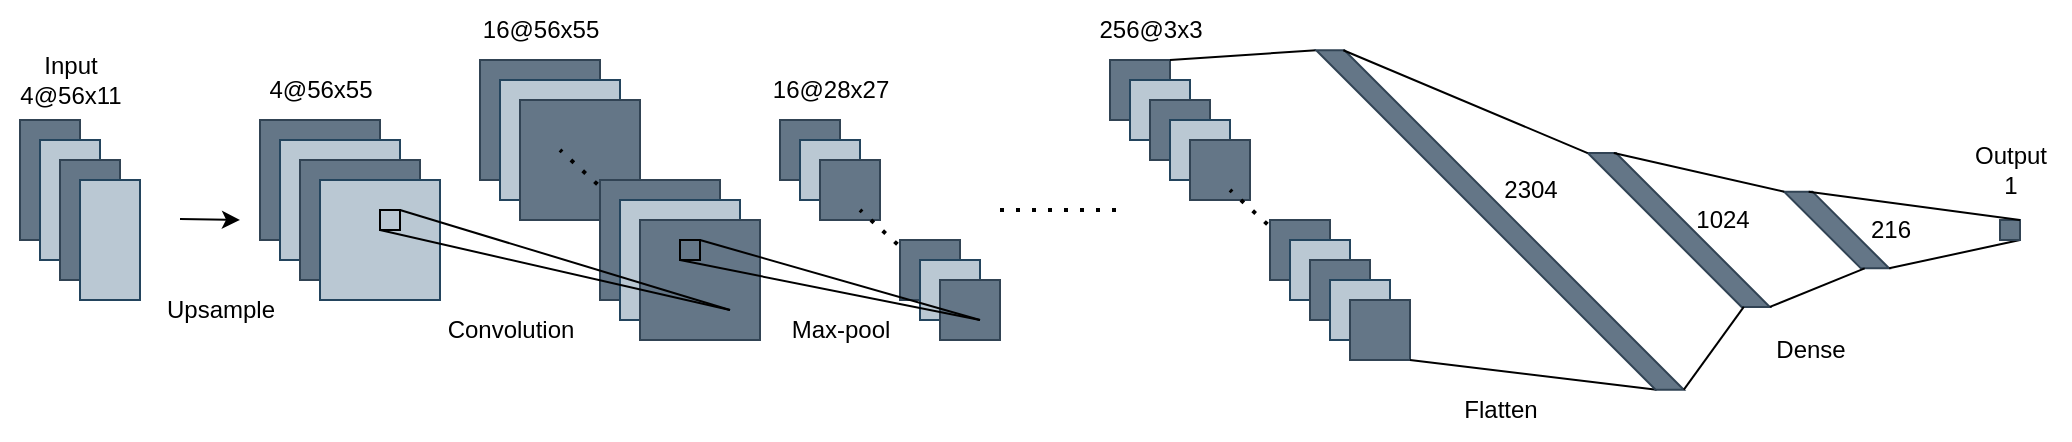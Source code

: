 <mxfile version="24.4.6" type="device">
  <diagram name="Page-1" id="1McUho_X-yhC6YgAozrL">
    <mxGraphModel dx="1195" dy="615" grid="1" gridSize="10" guides="1" tooltips="1" connect="1" arrows="1" fold="1" page="1" pageScale="1" pageWidth="1100" pageHeight="850" math="0" shadow="0">
      <root>
        <mxCell id="0" />
        <mxCell id="1" parent="0" />
        <mxCell id="Y7d1YjiW6jG8wNn3Bp43-234" value="" style="rounded=0;whiteSpace=wrap;html=1;fillColor=#647687;strokeColor=#314354;fontColor=#ffffff;" vertex="1" parent="1">
          <mxGeometry x="595" y="130" width="30" height="30" as="geometry" />
        </mxCell>
        <mxCell id="Y7d1YjiW6jG8wNn3Bp43-233" value="" style="rounded=0;whiteSpace=wrap;html=1;fillColor=#bac8d3;strokeColor=#23445d;" vertex="1" parent="1">
          <mxGeometry x="605" y="140" width="30" height="30" as="geometry" />
        </mxCell>
        <mxCell id="wT0GYXemIt2AO4jlnJiB-13" value="Input&lt;br&gt;4@56x11" style="text;html=1;align=center;verticalAlign=middle;resizable=0;points=[];autosize=1;strokeColor=none;fillColor=none;" parent="1" vertex="1">
          <mxGeometry x="40" y="120" width="70" height="40" as="geometry" />
        </mxCell>
        <mxCell id="Y7d1YjiW6jG8wNn3Bp43-164" value="" style="rounded=0;whiteSpace=wrap;html=1;fillColor=#647687;fontColor=#ffffff;strokeColor=#314354;" vertex="1" parent="1">
          <mxGeometry x="50" y="160" width="30" height="60" as="geometry" />
        </mxCell>
        <mxCell id="Y7d1YjiW6jG8wNn3Bp43-169" value="" style="rounded=0;whiteSpace=wrap;html=1;fillColor=#bac8d3;strokeColor=#23445d;" vertex="1" parent="1">
          <mxGeometry x="60" y="170" width="30" height="60" as="geometry" />
        </mxCell>
        <mxCell id="Y7d1YjiW6jG8wNn3Bp43-170" value="" style="rounded=0;whiteSpace=wrap;html=1;fillColor=#647687;fontColor=#ffffff;strokeColor=#314354;" vertex="1" parent="1">
          <mxGeometry x="70" y="180" width="30" height="60" as="geometry" />
        </mxCell>
        <mxCell id="Y7d1YjiW6jG8wNn3Bp43-171" value="" style="rounded=0;whiteSpace=wrap;html=1;fillColor=#bac8d3;strokeColor=#23445d;" vertex="1" parent="1">
          <mxGeometry x="80" y="190" width="30" height="60" as="geometry" />
        </mxCell>
        <mxCell id="Y7d1YjiW6jG8wNn3Bp43-172" value="Upsample" style="text;html=1;align=center;verticalAlign=middle;resizable=0;points=[];autosize=1;strokeColor=none;fillColor=none;" vertex="1" parent="1">
          <mxGeometry x="110" y="240" width="80" height="30" as="geometry" />
        </mxCell>
        <mxCell id="Y7d1YjiW6jG8wNn3Bp43-174" value="" style="endArrow=classic;html=1;rounded=0;" edge="1" parent="1">
          <mxGeometry width="50" height="50" relative="1" as="geometry">
            <mxPoint x="130" y="209.5" as="sourcePoint" />
            <mxPoint x="160" y="210" as="targetPoint" />
          </mxGeometry>
        </mxCell>
        <mxCell id="Y7d1YjiW6jG8wNn3Bp43-175" value="" style="rounded=0;whiteSpace=wrap;html=1;fillColor=#647687;fontColor=#ffffff;strokeColor=#314354;" vertex="1" parent="1">
          <mxGeometry x="170" y="160" width="60" height="60" as="geometry" />
        </mxCell>
        <mxCell id="Y7d1YjiW6jG8wNn3Bp43-176" value="" style="rounded=0;whiteSpace=wrap;html=1;fillColor=#bac8d3;strokeColor=#23445d;" vertex="1" parent="1">
          <mxGeometry x="180" y="170" width="60" height="60" as="geometry" />
        </mxCell>
        <mxCell id="Y7d1YjiW6jG8wNn3Bp43-177" value="" style="rounded=0;whiteSpace=wrap;html=1;fillColor=#647687;fontColor=#ffffff;strokeColor=#314354;" vertex="1" parent="1">
          <mxGeometry x="190" y="180" width="60" height="60" as="geometry" />
        </mxCell>
        <mxCell id="Y7d1YjiW6jG8wNn3Bp43-178" value="" style="rounded=0;whiteSpace=wrap;html=1;fillColor=#bac8d3;strokeColor=#23445d;" vertex="1" parent="1">
          <mxGeometry x="200" y="190" width="60" height="60" as="geometry" />
        </mxCell>
        <mxCell id="Y7d1YjiW6jG8wNn3Bp43-179" value="4@56x55" style="text;html=1;align=center;verticalAlign=middle;resizable=0;points=[];autosize=1;strokeColor=none;fillColor=none;" vertex="1" parent="1">
          <mxGeometry x="160" y="130" width="80" height="30" as="geometry" />
        </mxCell>
        <mxCell id="Y7d1YjiW6jG8wNn3Bp43-180" value="" style="rounded=0;whiteSpace=wrap;html=1;fillColor=#647687;fontColor=#ffffff;strokeColor=#314354;" vertex="1" parent="1">
          <mxGeometry x="280" y="130" width="60" height="60" as="geometry" />
        </mxCell>
        <mxCell id="Y7d1YjiW6jG8wNn3Bp43-182" value="16@56x55" style="text;html=1;align=center;verticalAlign=middle;resizable=0;points=[];autosize=1;strokeColor=none;fillColor=none;" vertex="1" parent="1">
          <mxGeometry x="270" y="100" width="80" height="30" as="geometry" />
        </mxCell>
        <mxCell id="Y7d1YjiW6jG8wNn3Bp43-184" value="" style="rounded=0;whiteSpace=wrap;html=1;fillColor=#bac8d3;strokeColor=#23445d;" vertex="1" parent="1">
          <mxGeometry x="290" y="140" width="60" height="60" as="geometry" />
        </mxCell>
        <mxCell id="Y7d1YjiW6jG8wNn3Bp43-185" value="" style="rounded=0;whiteSpace=wrap;html=1;fillColor=#647687;fontColor=#ffffff;strokeColor=#314354;" vertex="1" parent="1">
          <mxGeometry x="300" y="150" width="60" height="60" as="geometry" />
        </mxCell>
        <mxCell id="Y7d1YjiW6jG8wNn3Bp43-187" value="" style="endArrow=none;dashed=1;html=1;dashPattern=1 3;strokeWidth=2;rounded=0;" edge="1" parent="1">
          <mxGeometry width="50" height="50" relative="1" as="geometry">
            <mxPoint x="380" y="230" as="sourcePoint" />
            <mxPoint x="320" y="175" as="targetPoint" />
          </mxGeometry>
        </mxCell>
        <mxCell id="Y7d1YjiW6jG8wNn3Bp43-188" value="" style="rounded=0;whiteSpace=wrap;html=1;fillColor=#647687;fontColor=#ffffff;strokeColor=#314354;" vertex="1" parent="1">
          <mxGeometry x="340" y="190" width="60" height="60" as="geometry" />
        </mxCell>
        <mxCell id="Y7d1YjiW6jG8wNn3Bp43-189" value="" style="rounded=0;whiteSpace=wrap;html=1;fillColor=#bac8d3;strokeColor=#23445d;" vertex="1" parent="1">
          <mxGeometry x="350" y="200" width="60" height="60" as="geometry" />
        </mxCell>
        <mxCell id="Y7d1YjiW6jG8wNn3Bp43-190" value="" style="rounded=0;whiteSpace=wrap;html=1;fillColor=#647687;fontColor=#ffffff;strokeColor=#314354;" vertex="1" parent="1">
          <mxGeometry x="360" y="210" width="60" height="60" as="geometry" />
        </mxCell>
        <mxCell id="Y7d1YjiW6jG8wNn3Bp43-191" value="" style="whiteSpace=wrap;html=1;aspect=fixed;fillColor=none;" vertex="1" parent="1">
          <mxGeometry x="230" y="205" width="10" height="10" as="geometry" />
        </mxCell>
        <mxCell id="Y7d1YjiW6jG8wNn3Bp43-192" value="" style="endArrow=none;html=1;rounded=0;exitX=0;exitY=1;exitDx=0;exitDy=0;" edge="1" parent="1" source="Y7d1YjiW6jG8wNn3Bp43-191">
          <mxGeometry width="50" height="50" relative="1" as="geometry">
            <mxPoint x="255" y="225" as="sourcePoint" />
            <mxPoint x="405" y="255" as="targetPoint" />
          </mxGeometry>
        </mxCell>
        <mxCell id="Y7d1YjiW6jG8wNn3Bp43-194" value="" style="endArrow=none;html=1;rounded=0;exitX=1;exitY=0;exitDx=0;exitDy=0;" edge="1" parent="1" source="Y7d1YjiW6jG8wNn3Bp43-191">
          <mxGeometry width="50" height="50" relative="1" as="geometry">
            <mxPoint x="235" y="130" as="sourcePoint" />
            <mxPoint x="405" y="255" as="targetPoint" />
          </mxGeometry>
        </mxCell>
        <mxCell id="Y7d1YjiW6jG8wNn3Bp43-199" value="Convolution" style="text;html=1;align=center;verticalAlign=middle;resizable=0;points=[];autosize=1;strokeColor=none;fillColor=none;" vertex="1" parent="1">
          <mxGeometry x="250" y="250" width="90" height="30" as="geometry" />
        </mxCell>
        <mxCell id="Y7d1YjiW6jG8wNn3Bp43-200" value="" style="rounded=0;whiteSpace=wrap;html=1;fillColor=#647687;fontColor=#ffffff;strokeColor=#314354;" vertex="1" parent="1">
          <mxGeometry x="430" y="160" width="30" height="30" as="geometry" />
        </mxCell>
        <mxCell id="Y7d1YjiW6jG8wNn3Bp43-201" value="" style="rounded=0;whiteSpace=wrap;html=1;fillColor=#bac8d3;strokeColor=#23445d;" vertex="1" parent="1">
          <mxGeometry x="440" y="170" width="30" height="30" as="geometry" />
        </mxCell>
        <mxCell id="Y7d1YjiW6jG8wNn3Bp43-202" value="" style="rounded=0;whiteSpace=wrap;html=1;fillColor=#647687;fontColor=#ffffff;strokeColor=#314354;" vertex="1" parent="1">
          <mxGeometry x="450" y="180" width="30" height="30" as="geometry" />
        </mxCell>
        <mxCell id="Y7d1YjiW6jG8wNn3Bp43-203" value="" style="endArrow=none;dashed=1;html=1;dashPattern=1 3;strokeWidth=2;rounded=0;" edge="1" parent="1">
          <mxGeometry width="50" height="50" relative="1" as="geometry">
            <mxPoint x="530" y="260" as="sourcePoint" />
            <mxPoint x="470" y="205" as="targetPoint" />
          </mxGeometry>
        </mxCell>
        <mxCell id="Y7d1YjiW6jG8wNn3Bp43-204" value="" style="rounded=0;whiteSpace=wrap;html=1;fillColor=#647687;fontColor=#ffffff;strokeColor=#314354;" vertex="1" parent="1">
          <mxGeometry x="490" y="220" width="30" height="30" as="geometry" />
        </mxCell>
        <mxCell id="Y7d1YjiW6jG8wNn3Bp43-205" value="" style="rounded=0;whiteSpace=wrap;html=1;fillColor=#bac8d3;strokeColor=#23445d;" vertex="1" parent="1">
          <mxGeometry x="500" y="230" width="30" height="30" as="geometry" />
        </mxCell>
        <mxCell id="Y7d1YjiW6jG8wNn3Bp43-206" value="" style="rounded=0;whiteSpace=wrap;html=1;fillColor=#647687;fontColor=#ffffff;strokeColor=#314354;" vertex="1" parent="1">
          <mxGeometry x="510" y="240" width="30" height="30" as="geometry" />
        </mxCell>
        <mxCell id="Y7d1YjiW6jG8wNn3Bp43-207" value="" style="whiteSpace=wrap;html=1;aspect=fixed;fillColor=none;" vertex="1" parent="1">
          <mxGeometry x="380" y="220" width="10" height="10" as="geometry" />
        </mxCell>
        <mxCell id="Y7d1YjiW6jG8wNn3Bp43-208" value="" style="endArrow=none;html=1;rounded=0;exitX=0;exitY=1;exitDx=0;exitDy=0;" edge="1" parent="1" source="Y7d1YjiW6jG8wNn3Bp43-207">
          <mxGeometry width="50" height="50" relative="1" as="geometry">
            <mxPoint x="405" y="240" as="sourcePoint" />
            <mxPoint x="530" y="260" as="targetPoint" />
          </mxGeometry>
        </mxCell>
        <mxCell id="Y7d1YjiW6jG8wNn3Bp43-209" value="" style="endArrow=none;html=1;rounded=0;exitX=1;exitY=0;exitDx=0;exitDy=0;" edge="1" parent="1" source="Y7d1YjiW6jG8wNn3Bp43-207">
          <mxGeometry width="50" height="50" relative="1" as="geometry">
            <mxPoint x="385" y="145" as="sourcePoint" />
            <mxPoint x="530" y="260" as="targetPoint" />
          </mxGeometry>
        </mxCell>
        <mxCell id="Y7d1YjiW6jG8wNn3Bp43-210" value="16@28x27" style="text;html=1;align=center;verticalAlign=middle;resizable=0;points=[];autosize=1;strokeColor=none;fillColor=none;" vertex="1" parent="1">
          <mxGeometry x="415" y="130" width="80" height="30" as="geometry" />
        </mxCell>
        <mxCell id="Y7d1YjiW6jG8wNn3Bp43-211" value="Max-pool" style="text;html=1;align=center;verticalAlign=middle;resizable=0;points=[];autosize=1;strokeColor=none;fillColor=none;" vertex="1" parent="1">
          <mxGeometry x="425" y="250" width="70" height="30" as="geometry" />
        </mxCell>
        <mxCell id="Y7d1YjiW6jG8wNn3Bp43-224" value="" style="endArrow=none;dashed=1;html=1;dashPattern=1 3;strokeWidth=2;rounded=0;" edge="1" parent="1">
          <mxGeometry width="50" height="50" relative="1" as="geometry">
            <mxPoint x="540" y="205" as="sourcePoint" />
            <mxPoint x="600" y="205" as="targetPoint" />
          </mxGeometry>
        </mxCell>
        <mxCell id="Y7d1YjiW6jG8wNn3Bp43-225" value="" style="rounded=0;whiteSpace=wrap;html=1;fillColor=#647687;fontColor=#ffffff;strokeColor=#314354;" vertex="1" parent="1">
          <mxGeometry x="615" y="150" width="30" height="30" as="geometry" />
        </mxCell>
        <mxCell id="Y7d1YjiW6jG8wNn3Bp43-226" value="" style="rounded=0;whiteSpace=wrap;html=1;fillColor=#bac8d3;strokeColor=#23445d;" vertex="1" parent="1">
          <mxGeometry x="625" y="160" width="30" height="30" as="geometry" />
        </mxCell>
        <mxCell id="Y7d1YjiW6jG8wNn3Bp43-227" value="" style="rounded=0;whiteSpace=wrap;html=1;fillColor=#647687;fontColor=#ffffff;strokeColor=#314354;" vertex="1" parent="1">
          <mxGeometry x="635" y="170" width="30" height="30" as="geometry" />
        </mxCell>
        <mxCell id="Y7d1YjiW6jG8wNn3Bp43-228" value="" style="endArrow=none;dashed=1;html=1;dashPattern=1 3;strokeWidth=2;rounded=0;" edge="1" parent="1">
          <mxGeometry width="50" height="50" relative="1" as="geometry">
            <mxPoint x="715" y="250" as="sourcePoint" />
            <mxPoint x="655" y="195" as="targetPoint" />
          </mxGeometry>
        </mxCell>
        <mxCell id="Y7d1YjiW6jG8wNn3Bp43-229" value="" style="rounded=0;whiteSpace=wrap;html=1;fillColor=#647687;fontColor=#ffffff;strokeColor=#314354;" vertex="1" parent="1">
          <mxGeometry x="675" y="210" width="30" height="30" as="geometry" />
        </mxCell>
        <mxCell id="Y7d1YjiW6jG8wNn3Bp43-230" value="" style="rounded=0;whiteSpace=wrap;html=1;fillColor=#bac8d3;strokeColor=#23445d;" vertex="1" parent="1">
          <mxGeometry x="685" y="220" width="30" height="30" as="geometry" />
        </mxCell>
        <mxCell id="Y7d1YjiW6jG8wNn3Bp43-231" value="" style="rounded=0;whiteSpace=wrap;html=1;fillColor=#647687;fontColor=#ffffff;strokeColor=#314354;" vertex="1" parent="1">
          <mxGeometry x="695" y="230" width="30" height="30" as="geometry" />
        </mxCell>
        <mxCell id="Y7d1YjiW6jG8wNn3Bp43-232" value="256@3x3" style="text;html=1;align=center;verticalAlign=middle;resizable=0;points=[];autosize=1;strokeColor=none;fillColor=none;" vertex="1" parent="1">
          <mxGeometry x="575" y="100" width="80" height="30" as="geometry" />
        </mxCell>
        <mxCell id="Y7d1YjiW6jG8wNn3Bp43-235" value="" style="rounded=0;whiteSpace=wrap;html=1;fillColor=#bac8d3;strokeColor=#23445d;" vertex="1" parent="1">
          <mxGeometry x="705" y="240" width="30" height="30" as="geometry" />
        </mxCell>
        <mxCell id="Y7d1YjiW6jG8wNn3Bp43-236" value="" style="rounded=0;whiteSpace=wrap;html=1;fillColor=#647687;fontColor=#ffffff;strokeColor=#314354;" vertex="1" parent="1">
          <mxGeometry x="715" y="250" width="30" height="30" as="geometry" />
        </mxCell>
        <mxCell id="Y7d1YjiW6jG8wNn3Bp43-239" value="" style="endArrow=none;html=1;rounded=0;entryX=0;entryY=1;entryDx=0;entryDy=0;" edge="1" parent="1" target="Y7d1YjiW6jG8wNn3Bp43-242">
          <mxGeometry width="50" height="50" relative="1" as="geometry">
            <mxPoint x="625" y="130" as="sourcePoint" />
            <mxPoint x="725" y="140" as="targetPoint" />
          </mxGeometry>
        </mxCell>
        <mxCell id="Y7d1YjiW6jG8wNn3Bp43-240" value="" style="endArrow=none;html=1;rounded=0;entryX=1;entryY=1;entryDx=0;entryDy=0;" edge="1" parent="1" target="Y7d1YjiW6jG8wNn3Bp43-242">
          <mxGeometry width="50" height="50" relative="1" as="geometry">
            <mxPoint x="745" y="280" as="sourcePoint" />
            <mxPoint x="820" y="240" as="targetPoint" />
          </mxGeometry>
        </mxCell>
        <mxCell id="Y7d1YjiW6jG8wNn3Bp43-242" value="" style="shape=parallelogram;perimeter=parallelogramPerimeter;whiteSpace=wrap;html=1;fixedSize=1;rounded=0;size=10;rotation=45;fillColor=#647687;strokeColor=#314354;fontColor=#ffffff;" vertex="1" parent="1">
          <mxGeometry x="665" y="205.0" width="250" height="10" as="geometry" />
        </mxCell>
        <mxCell id="Y7d1YjiW6jG8wNn3Bp43-244" value="Flatten" style="text;html=1;align=center;verticalAlign=middle;resizable=0;points=[];autosize=1;strokeColor=none;fillColor=none;" vertex="1" parent="1">
          <mxGeometry x="760" y="290" width="60" height="30" as="geometry" />
        </mxCell>
        <mxCell id="Y7d1YjiW6jG8wNn3Bp43-245" value="2304" style="text;html=1;align=center;verticalAlign=middle;resizable=0;points=[];autosize=1;strokeColor=none;fillColor=none;" vertex="1" parent="1">
          <mxGeometry x="780" y="180" width="50" height="30" as="geometry" />
        </mxCell>
        <mxCell id="Y7d1YjiW6jG8wNn3Bp43-246" value="" style="shape=parallelogram;perimeter=parallelogramPerimeter;whiteSpace=wrap;html=1;fixedSize=1;rounded=0;size=10;rotation=45;fillColor=#647687;strokeColor=#314354;fontColor=#ffffff;" vertex="1" parent="1">
          <mxGeometry x="820" y="210" width="118.79" height="10" as="geometry" />
        </mxCell>
        <mxCell id="Y7d1YjiW6jG8wNn3Bp43-247" value="" style="endArrow=none;html=1;rounded=0;entryX=0;entryY=1;entryDx=0;entryDy=0;exitX=0;exitY=0;exitDx=0;exitDy=0;" edge="1" parent="1" source="Y7d1YjiW6jG8wNn3Bp43-242" target="Y7d1YjiW6jG8wNn3Bp43-246">
          <mxGeometry width="50" height="50" relative="1" as="geometry">
            <mxPoint x="710" y="120" as="sourcePoint" />
            <mxPoint x="780" y="120" as="targetPoint" />
          </mxGeometry>
        </mxCell>
        <mxCell id="Y7d1YjiW6jG8wNn3Bp43-248" value="" style="endArrow=none;html=1;rounded=0;entryX=1;entryY=1;entryDx=0;entryDy=0;exitX=1;exitY=0;exitDx=0;exitDy=0;" edge="1" parent="1" source="Y7d1YjiW6jG8wNn3Bp43-242" target="Y7d1YjiW6jG8wNn3Bp43-246">
          <mxGeometry width="50" height="50" relative="1" as="geometry">
            <mxPoint x="790" y="204" as="sourcePoint" />
            <mxPoint x="902" y="236" as="targetPoint" />
          </mxGeometry>
        </mxCell>
        <mxCell id="Y7d1YjiW6jG8wNn3Bp43-249" value="1024" style="text;html=1;align=center;verticalAlign=middle;resizable=0;points=[];autosize=1;strokeColor=none;fillColor=none;" vertex="1" parent="1">
          <mxGeometry x="876.22" y="195" width="50" height="30" as="geometry" />
        </mxCell>
        <mxCell id="Y7d1YjiW6jG8wNn3Bp43-250" value="" style="shape=parallelogram;perimeter=parallelogramPerimeter;whiteSpace=wrap;html=1;fixedSize=1;rounded=0;size=10;rotation=45;fillColor=#647687;strokeColor=#314354;fontColor=#ffffff;" vertex="1" parent="1">
          <mxGeometry x="926.22" y="210" width="64.22" height="10" as="geometry" />
        </mxCell>
        <mxCell id="Y7d1YjiW6jG8wNn3Bp43-251" value="" style="endArrow=none;html=1;rounded=0;entryX=0;entryY=1;entryDx=0;entryDy=0;exitX=0;exitY=0;exitDx=0;exitDy=0;" edge="1" parent="1" source="Y7d1YjiW6jG8wNn3Bp43-246" target="Y7d1YjiW6jG8wNn3Bp43-250">
          <mxGeometry width="50" height="50" relative="1" as="geometry">
            <mxPoint x="850" y="160" as="sourcePoint" />
            <mxPoint x="952" y="176" as="targetPoint" />
          </mxGeometry>
        </mxCell>
        <mxCell id="Y7d1YjiW6jG8wNn3Bp43-252" value="" style="endArrow=none;html=1;rounded=0;entryX=1;entryY=1;entryDx=0;entryDy=0;exitX=1;exitY=0;exitDx=0;exitDy=0;" edge="1" parent="1" source="Y7d1YjiW6jG8wNn3Bp43-246" target="Y7d1YjiW6jG8wNn3Bp43-250">
          <mxGeometry width="50" height="50" relative="1" as="geometry">
            <mxPoint x="920" y="230" as="sourcePoint" />
            <mxPoint x="1005.83" y="260" as="targetPoint" />
          </mxGeometry>
        </mxCell>
        <mxCell id="Y7d1YjiW6jG8wNn3Bp43-254" value="216" style="text;html=1;align=center;verticalAlign=middle;resizable=0;points=[];autosize=1;strokeColor=none;fillColor=none;" vertex="1" parent="1">
          <mxGeometry x="965" y="200" width="40" height="30" as="geometry" />
        </mxCell>
        <mxCell id="Y7d1YjiW6jG8wNn3Bp43-255" value="" style="endArrow=none;html=1;rounded=0;exitX=1;exitY=0;exitDx=0;exitDy=0;entryX=1;entryY=1;entryDx=0;entryDy=0;" edge="1" parent="1" source="Y7d1YjiW6jG8wNn3Bp43-250" target="Y7d1YjiW6jG8wNn3Bp43-259">
          <mxGeometry width="50" height="50" relative="1" as="geometry">
            <mxPoint x="990.44" y="235.5" as="sourcePoint" />
            <mxPoint x="1050" y="220" as="targetPoint" />
          </mxGeometry>
        </mxCell>
        <mxCell id="Y7d1YjiW6jG8wNn3Bp43-259" value="" style="rounded=0;whiteSpace=wrap;html=1;fillColor=#647687;fontColor=#ffffff;strokeColor=#314354;" vertex="1" parent="1">
          <mxGeometry x="1040" y="210" width="10" height="10" as="geometry" />
        </mxCell>
        <mxCell id="Y7d1YjiW6jG8wNn3Bp43-260" value="" style="endArrow=none;html=1;rounded=0;exitX=0;exitY=0;exitDx=0;exitDy=0;entryX=1;entryY=0;entryDx=0;entryDy=0;" edge="1" parent="1" source="Y7d1YjiW6jG8wNn3Bp43-250" target="Y7d1YjiW6jG8wNn3Bp43-259">
          <mxGeometry width="50" height="50" relative="1" as="geometry">
            <mxPoint x="950" y="180" as="sourcePoint" />
            <mxPoint x="1005" y="166" as="targetPoint" />
          </mxGeometry>
        </mxCell>
        <mxCell id="Y7d1YjiW6jG8wNn3Bp43-261" value="Output&lt;div&gt;1&lt;/div&gt;" style="text;html=1;align=center;verticalAlign=middle;resizable=0;points=[];autosize=1;strokeColor=none;fillColor=none;" vertex="1" parent="1">
          <mxGeometry x="1015" y="165" width="60" height="40" as="geometry" />
        </mxCell>
        <mxCell id="Y7d1YjiW6jG8wNn3Bp43-263" value="Dense" style="text;html=1;align=center;verticalAlign=middle;resizable=0;points=[];autosize=1;strokeColor=none;fillColor=none;" vertex="1" parent="1">
          <mxGeometry x="915" y="260" width="60" height="30" as="geometry" />
        </mxCell>
      </root>
    </mxGraphModel>
  </diagram>
</mxfile>

